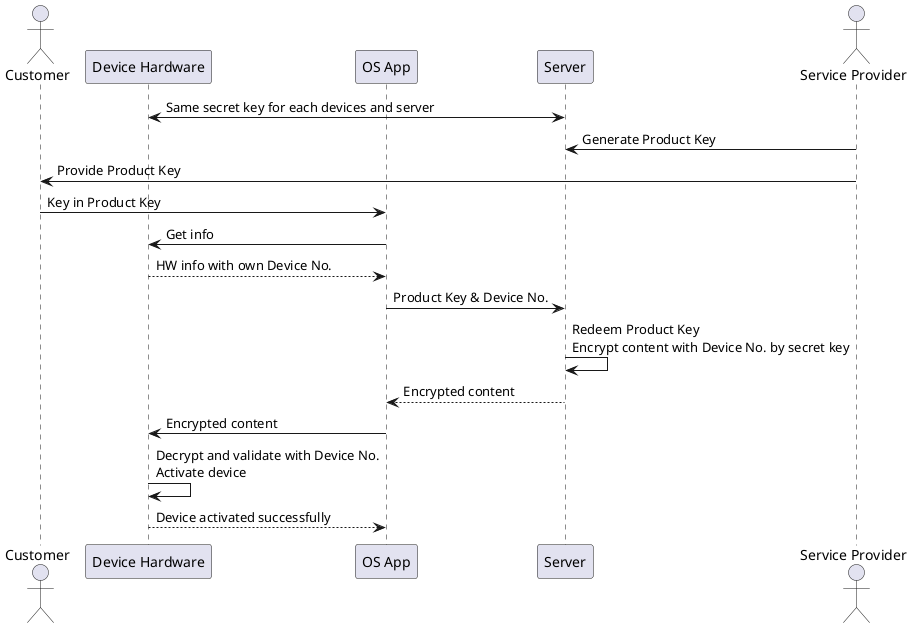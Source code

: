 @startuml

actor "Customer" as user
participant "Device Hardware" as hw
participant "OS App" as app
participant "Server" as server
actor "Service Provider" as provider

hw <-> server: Same secret key for each devices and server

provider -> server: Generate Product Key
provider -> user: Provide Product Key

user -> app: Key in Product Key
app -> hw: Get info
hw --> app: HW info with own Device No.
app -> server: Product Key & Device No.
server -> server: Redeem Product Key \nEncrypt content with Device No. by secret key
server --> app: Encrypted content
app -> hw: Encrypted content
hw -> hw: Decrypt and validate with Device No.\nActivate device
hw --> app: Device activated successfully

@enduml
